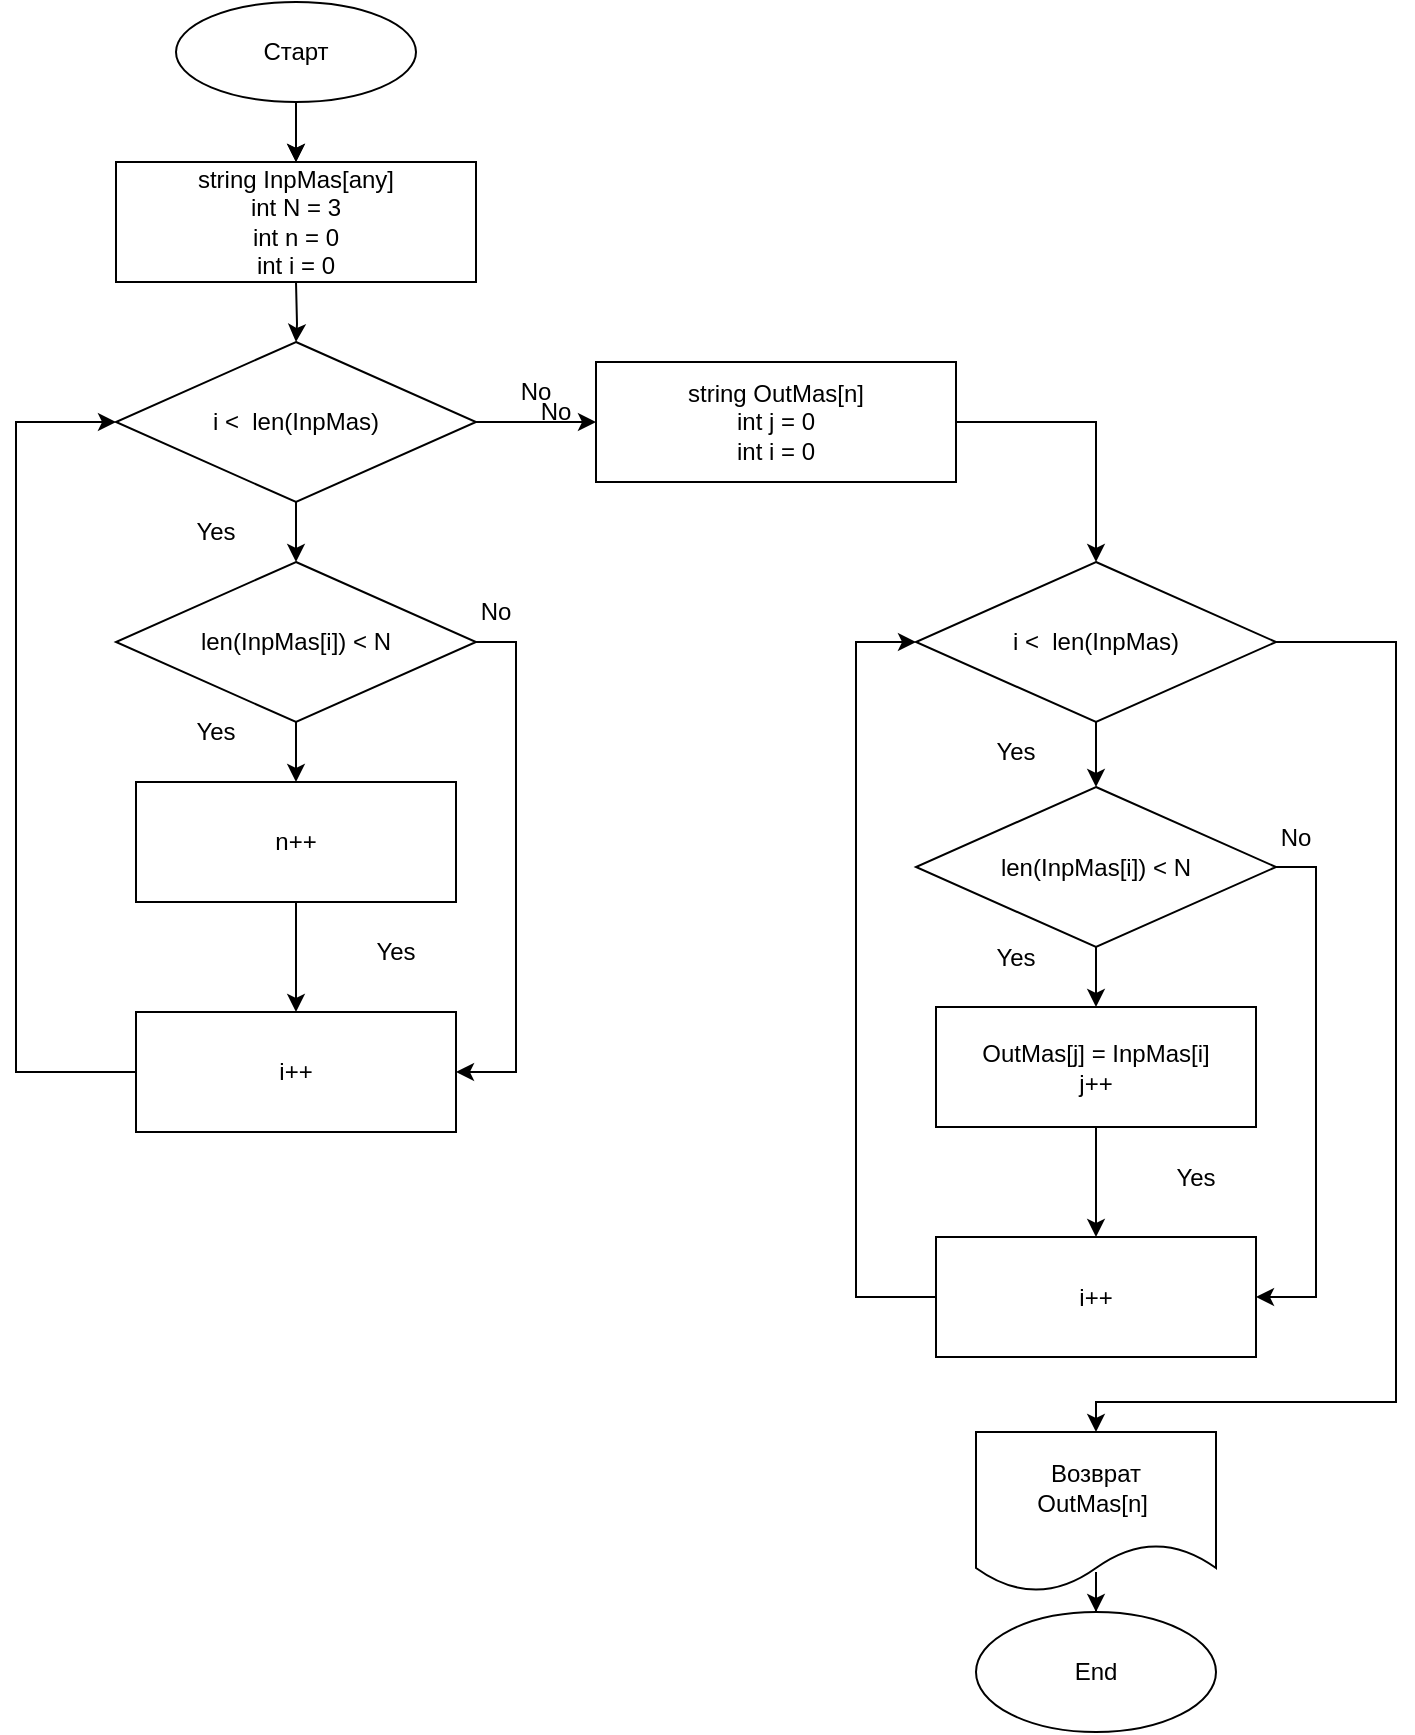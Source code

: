 <mxfile version="20.6.0" type="device"><diagram id="6P4kgeO3PbkeKMgrQTvF" name="Страница 1"><mxGraphModel dx="1164" dy="873" grid="1" gridSize="10" guides="1" tooltips="1" connect="1" arrows="1" fold="1" page="1" pageScale="1" pageWidth="827" pageHeight="1169" math="0" shadow="0"><root><mxCell id="0"/><mxCell id="1" parent="0"/><mxCell id="jUSFjIGAibQTptLtE8C9-7" value="" style="edgeStyle=orthogonalEdgeStyle;rounded=0;orthogonalLoop=1;jettySize=auto;html=1;" parent="1" source="jUSFjIGAibQTptLtE8C9-1" edge="1"><mxGeometry relative="1" as="geometry"><mxPoint x="200" y="100" as="targetPoint"/></mxGeometry></mxCell><mxCell id="W_RG2-Mbc16r5DPYowDr-2" value="" style="edgeStyle=orthogonalEdgeStyle;rounded=0;orthogonalLoop=1;jettySize=auto;html=1;fontSize=14;" parent="1" source="jUSFjIGAibQTptLtE8C9-1" target="W_RG2-Mbc16r5DPYowDr-1" edge="1"><mxGeometry relative="1" as="geometry"/></mxCell><mxCell id="jUSFjIGAibQTptLtE8C9-1" value="&lt;font style=&quot;vertical-align: inherit;&quot;&gt;&lt;font style=&quot;vertical-align: inherit;&quot;&gt;Старт&lt;/font&gt;&lt;/font&gt;" style="ellipse;whiteSpace=wrap;html=1;" parent="1" vertex="1"><mxGeometry x="140" y="20" width="120" height="50" as="geometry"/></mxCell><mxCell id="uMjjnKblStfNxxJHmx-9-4" value="" style="edgeStyle=orthogonalEdgeStyle;rounded=0;orthogonalLoop=1;jettySize=auto;html=1;" parent="1" target="uMjjnKblStfNxxJHmx-9-3" edge="1"><mxGeometry relative="1" as="geometry"><mxPoint x="200" y="160" as="sourcePoint"/></mxGeometry></mxCell><mxCell id="jUSFjIGAibQTptLtE8C9-24" value="" style="edgeStyle=orthogonalEdgeStyle;rounded=0;orthogonalLoop=1;jettySize=auto;html=1;" parent="1" source="jUSFjIGAibQTptLtE8C9-21" target="jUSFjIGAibQTptLtE8C9-23" edge="1"><mxGeometry relative="1" as="geometry"/></mxCell><mxCell id="jUSFjIGAibQTptLtE8C9-21" value="Возврат&lt;br&gt;OutMas[n]&amp;nbsp;" style="shape=document;whiteSpace=wrap;html=1;boundedLbl=1;" parent="1" vertex="1"><mxGeometry x="540" y="735" width="120" height="80" as="geometry"/></mxCell><mxCell id="jUSFjIGAibQTptLtE8C9-23" value="&lt;font style=&quot;vertical-align: inherit;&quot;&gt;&lt;font style=&quot;vertical-align: inherit;&quot;&gt;Еnd&lt;/font&gt;&lt;/font&gt;" style="ellipse;whiteSpace=wrap;html=1;" parent="1" vertex="1"><mxGeometry x="540" y="825" width="120" height="60" as="geometry"/></mxCell><mxCell id="uMjjnKblStfNxxJHmx-9-60" style="edgeStyle=orthogonalEdgeStyle;rounded=0;orthogonalLoop=1;jettySize=auto;html=1;exitX=1;exitY=0.5;exitDx=0;exitDy=0;" parent="1" edge="1"><mxGeometry relative="1" as="geometry"><mxPoint x="350" y="230" as="targetPoint"/><mxPoint x="270" y="230" as="sourcePoint"/></mxGeometry></mxCell><mxCell id="W_RG2-Mbc16r5DPYowDr-4" value="" style="edgeStyle=orthogonalEdgeStyle;rounded=0;orthogonalLoop=1;jettySize=auto;html=1;fontSize=14;" parent="1" source="uMjjnKblStfNxxJHmx-9-3" target="W_RG2-Mbc16r5DPYowDr-3" edge="1"><mxGeometry relative="1" as="geometry"/></mxCell><mxCell id="uMjjnKblStfNxxJHmx-9-3" value="i &amp;lt;&amp;nbsp; len(InpMas)" style="rhombus;whiteSpace=wrap;html=1;" parent="1" vertex="1"><mxGeometry x="110" y="190" width="180" height="80" as="geometry"/></mxCell><mxCell id="uMjjnKblStfNxxJHmx-9-59" style="edgeStyle=orthogonalEdgeStyle;rounded=0;orthogonalLoop=1;jettySize=auto;html=1;exitX=0;exitY=0.5;exitDx=0;exitDy=0;entryX=0;entryY=0.5;entryDx=0;entryDy=0;" parent="1" source="uMjjnKblStfNxxJHmx-9-41" target="uMjjnKblStfNxxJHmx-9-3" edge="1"><mxGeometry relative="1" as="geometry"><Array as="points"><mxPoint x="60" y="555"/><mxPoint x="60" y="230"/></Array></mxGeometry></mxCell><mxCell id="uMjjnKblStfNxxJHmx-9-41" value="i++" style="whiteSpace=wrap;html=1;" parent="1" vertex="1"><mxGeometry x="120" y="525" width="160" height="60" as="geometry"/></mxCell><mxCell id="uMjjnKblStfNxxJHmx-9-43" value="Yes" style="text;html=1;strokeColor=none;fillColor=none;align=center;verticalAlign=middle;whiteSpace=wrap;rounded=0;" parent="1" vertex="1"><mxGeometry x="130" y="270" width="60" height="30" as="geometry"/></mxCell><mxCell id="uMjjnKblStfNxxJHmx-9-61" value="No" style="text;html=1;strokeColor=none;fillColor=none;align=center;verticalAlign=middle;whiteSpace=wrap;rounded=0;" parent="1" vertex="1"><mxGeometry x="290" y="200" width="60" height="30" as="geometry"/></mxCell><mxCell id="W_RG2-Mbc16r5DPYowDr-1" value="&lt;font style=&quot;vertical-align: inherit;&quot;&gt;string InpMas[any]&lt;br&gt;&lt;/font&gt;int N = 3&lt;br&gt;int n = 0&lt;br&gt;int i = 0" style="whiteSpace=wrap;html=1;" parent="1" vertex="1"><mxGeometry x="110" y="100" width="180" height="60" as="geometry"/></mxCell><mxCell id="W_RG2-Mbc16r5DPYowDr-6" value="" style="edgeStyle=orthogonalEdgeStyle;rounded=0;orthogonalLoop=1;jettySize=auto;html=1;fontSize=14;" parent="1" source="W_RG2-Mbc16r5DPYowDr-3" target="W_RG2-Mbc16r5DPYowDr-5" edge="1"><mxGeometry relative="1" as="geometry"/></mxCell><mxCell id="W_RG2-Mbc16r5DPYowDr-10" value="" style="edgeStyle=orthogonalEdgeStyle;rounded=0;orthogonalLoop=1;jettySize=auto;html=1;fontSize=14;entryX=1;entryY=0.5;entryDx=0;entryDy=0;" parent="1" source="W_RG2-Mbc16r5DPYowDr-3" target="uMjjnKblStfNxxJHmx-9-41" edge="1"><mxGeometry relative="1" as="geometry"><mxPoint x="360" y="510" as="targetPoint"/><Array as="points"><mxPoint x="310" y="340"/><mxPoint x="310" y="555"/></Array></mxGeometry></mxCell><mxCell id="W_RG2-Mbc16r5DPYowDr-3" value="len(InpMas[i]) &amp;lt; N" style="rhombus;whiteSpace=wrap;html=1;" parent="1" vertex="1"><mxGeometry x="110" y="300" width="180" height="80" as="geometry"/></mxCell><mxCell id="W_RG2-Mbc16r5DPYowDr-16" style="edgeStyle=orthogonalEdgeStyle;rounded=0;orthogonalLoop=1;jettySize=auto;html=1;exitX=0.5;exitY=1;exitDx=0;exitDy=0;entryX=0.5;entryY=0;entryDx=0;entryDy=0;fontSize=14;" parent="1" source="W_RG2-Mbc16r5DPYowDr-5" target="uMjjnKblStfNxxJHmx-9-41" edge="1"><mxGeometry relative="1" as="geometry"/></mxCell><mxCell id="W_RG2-Mbc16r5DPYowDr-5" value="n++" style="whiteSpace=wrap;html=1;" parent="1" vertex="1"><mxGeometry x="120" y="410" width="160" height="60" as="geometry"/></mxCell><mxCell id="W_RG2-Mbc16r5DPYowDr-13" value="Yes" style="text;html=1;strokeColor=none;fillColor=none;align=center;verticalAlign=middle;whiteSpace=wrap;rounded=0;" parent="1" vertex="1"><mxGeometry x="130" y="370" width="60" height="30" as="geometry"/></mxCell><mxCell id="W_RG2-Mbc16r5DPYowDr-14" value="No" style="text;html=1;strokeColor=none;fillColor=none;align=center;verticalAlign=middle;whiteSpace=wrap;rounded=0;" parent="1" vertex="1"><mxGeometry x="270" y="310" width="60" height="30" as="geometry"/></mxCell><mxCell id="W_RG2-Mbc16r5DPYowDr-15" value="Yes" style="text;html=1;strokeColor=none;fillColor=none;align=center;verticalAlign=middle;whiteSpace=wrap;rounded=0;" parent="1" vertex="1"><mxGeometry x="220" y="480" width="60" height="30" as="geometry"/></mxCell><mxCell id="5aYiyRBU_08ezoNvBt3V-32" style="edgeStyle=orthogonalEdgeStyle;rounded=0;orthogonalLoop=1;jettySize=auto;html=1;exitX=1;exitY=0.5;exitDx=0;exitDy=0;entryX=0.5;entryY=0;entryDx=0;entryDy=0;" edge="1" parent="1" source="5aYiyRBU_08ezoNvBt3V-9" target="5aYiyRBU_08ezoNvBt3V-33"><mxGeometry relative="1" as="geometry"><mxPoint x="600" y="230" as="targetPoint"/></mxGeometry></mxCell><mxCell id="5aYiyRBU_08ezoNvBt3V-9" value="&lt;font style=&quot;vertical-align: inherit;&quot;&gt;string OutMas[n]&lt;br&gt;&lt;/font&gt;int j = 0&lt;br&gt;int i = 0" style="whiteSpace=wrap;html=1;" vertex="1" parent="1"><mxGeometry x="350" y="200" width="180" height="60" as="geometry"/></mxCell><mxCell id="5aYiyRBU_08ezoNvBt3V-45" style="edgeStyle=orthogonalEdgeStyle;rounded=0;orthogonalLoop=1;jettySize=auto;html=1;exitX=0.5;exitY=1;exitDx=0;exitDy=0;entryX=0.5;entryY=0;entryDx=0;entryDy=0;" edge="1" parent="1" source="5aYiyRBU_08ezoNvBt3V-33" target="5aYiyRBU_08ezoNvBt3V-37"><mxGeometry relative="1" as="geometry"/></mxCell><mxCell id="5aYiyRBU_08ezoNvBt3V-52" style="edgeStyle=orthogonalEdgeStyle;rounded=0;orthogonalLoop=1;jettySize=auto;html=1;exitX=1;exitY=0.5;exitDx=0;exitDy=0;entryX=0.5;entryY=0;entryDx=0;entryDy=0;" edge="1" parent="1" source="5aYiyRBU_08ezoNvBt3V-33" target="jUSFjIGAibQTptLtE8C9-21"><mxGeometry relative="1" as="geometry"><mxPoint x="600" y="760" as="targetPoint"/><Array as="points"><mxPoint x="750" y="340"/><mxPoint x="750" y="720"/><mxPoint x="600" y="720"/></Array></mxGeometry></mxCell><mxCell id="5aYiyRBU_08ezoNvBt3V-33" value="i &amp;lt;&amp;nbsp; len(InpMas)" style="rhombus;whiteSpace=wrap;html=1;" vertex="1" parent="1"><mxGeometry x="510" y="300" width="180" height="80" as="geometry"/></mxCell><mxCell id="5aYiyRBU_08ezoNvBt3V-50" style="edgeStyle=orthogonalEdgeStyle;rounded=0;orthogonalLoop=1;jettySize=auto;html=1;exitX=0;exitY=0.5;exitDx=0;exitDy=0;entryX=0;entryY=0.5;entryDx=0;entryDy=0;" edge="1" parent="1" source="5aYiyRBU_08ezoNvBt3V-34" target="5aYiyRBU_08ezoNvBt3V-33"><mxGeometry relative="1" as="geometry"><mxPoint x="480" y="340" as="targetPoint"/><Array as="points"><mxPoint x="480" y="668"/><mxPoint x="480" y="340"/></Array></mxGeometry></mxCell><mxCell id="5aYiyRBU_08ezoNvBt3V-34" value="i++" style="whiteSpace=wrap;html=1;" vertex="1" parent="1"><mxGeometry x="520" y="637.5" width="160" height="60" as="geometry"/></mxCell><mxCell id="5aYiyRBU_08ezoNvBt3V-35" value="" style="edgeStyle=orthogonalEdgeStyle;rounded=0;orthogonalLoop=1;jettySize=auto;html=1;fontSize=14;" edge="1" parent="1" source="5aYiyRBU_08ezoNvBt3V-37" target="5aYiyRBU_08ezoNvBt3V-39"><mxGeometry relative="1" as="geometry"/></mxCell><mxCell id="5aYiyRBU_08ezoNvBt3V-36" value="" style="edgeStyle=orthogonalEdgeStyle;rounded=0;orthogonalLoop=1;jettySize=auto;html=1;fontSize=14;entryX=1;entryY=0.5;entryDx=0;entryDy=0;" edge="1" parent="1" source="5aYiyRBU_08ezoNvBt3V-37" target="5aYiyRBU_08ezoNvBt3V-34"><mxGeometry relative="1" as="geometry"><mxPoint x="760" y="622.5" as="targetPoint"/><Array as="points"><mxPoint x="710" y="452.5"/><mxPoint x="710" y="667.5"/></Array></mxGeometry></mxCell><mxCell id="5aYiyRBU_08ezoNvBt3V-37" value="len(InpMas[i]) &amp;lt; N" style="rhombus;whiteSpace=wrap;html=1;" vertex="1" parent="1"><mxGeometry x="510" y="412.5" width="180" height="80" as="geometry"/></mxCell><mxCell id="5aYiyRBU_08ezoNvBt3V-38" style="edgeStyle=orthogonalEdgeStyle;rounded=0;orthogonalLoop=1;jettySize=auto;html=1;exitX=0.5;exitY=1;exitDx=0;exitDy=0;entryX=0.5;entryY=0;entryDx=0;entryDy=0;fontSize=14;" edge="1" parent="1" source="5aYiyRBU_08ezoNvBt3V-39" target="5aYiyRBU_08ezoNvBt3V-34"><mxGeometry relative="1" as="geometry"/></mxCell><mxCell id="5aYiyRBU_08ezoNvBt3V-39" value="OutMas[j] = InpMas[i]&lt;br&gt;j++" style="whiteSpace=wrap;html=1;" vertex="1" parent="1"><mxGeometry x="520" y="522.5" width="160" height="60" as="geometry"/></mxCell><mxCell id="5aYiyRBU_08ezoNvBt3V-40" value="Yes" style="text;html=1;strokeColor=none;fillColor=none;align=center;verticalAlign=middle;whiteSpace=wrap;rounded=0;" vertex="1" parent="1"><mxGeometry x="530" y="482.5" width="60" height="30" as="geometry"/></mxCell><mxCell id="5aYiyRBU_08ezoNvBt3V-41" value="No" style="text;html=1;strokeColor=none;fillColor=none;align=center;verticalAlign=middle;whiteSpace=wrap;rounded=0;" vertex="1" parent="1"><mxGeometry x="670" y="422.5" width="60" height="30" as="geometry"/></mxCell><mxCell id="5aYiyRBU_08ezoNvBt3V-42" value="Yes" style="text;html=1;strokeColor=none;fillColor=none;align=center;verticalAlign=middle;whiteSpace=wrap;rounded=0;" vertex="1" parent="1"><mxGeometry x="620" y="592.5" width="60" height="30" as="geometry"/></mxCell><mxCell id="5aYiyRBU_08ezoNvBt3V-46" value="Yes" style="text;html=1;strokeColor=none;fillColor=none;align=center;verticalAlign=middle;whiteSpace=wrap;rounded=0;" vertex="1" parent="1"><mxGeometry x="530" y="380" width="60" height="30" as="geometry"/></mxCell><mxCell id="5aYiyRBU_08ezoNvBt3V-53" value="No" style="text;html=1;strokeColor=none;fillColor=none;align=center;verticalAlign=middle;whiteSpace=wrap;rounded=0;" vertex="1" parent="1"><mxGeometry x="300" y="210" width="60" height="30" as="geometry"/></mxCell></root></mxGraphModel></diagram></mxfile>